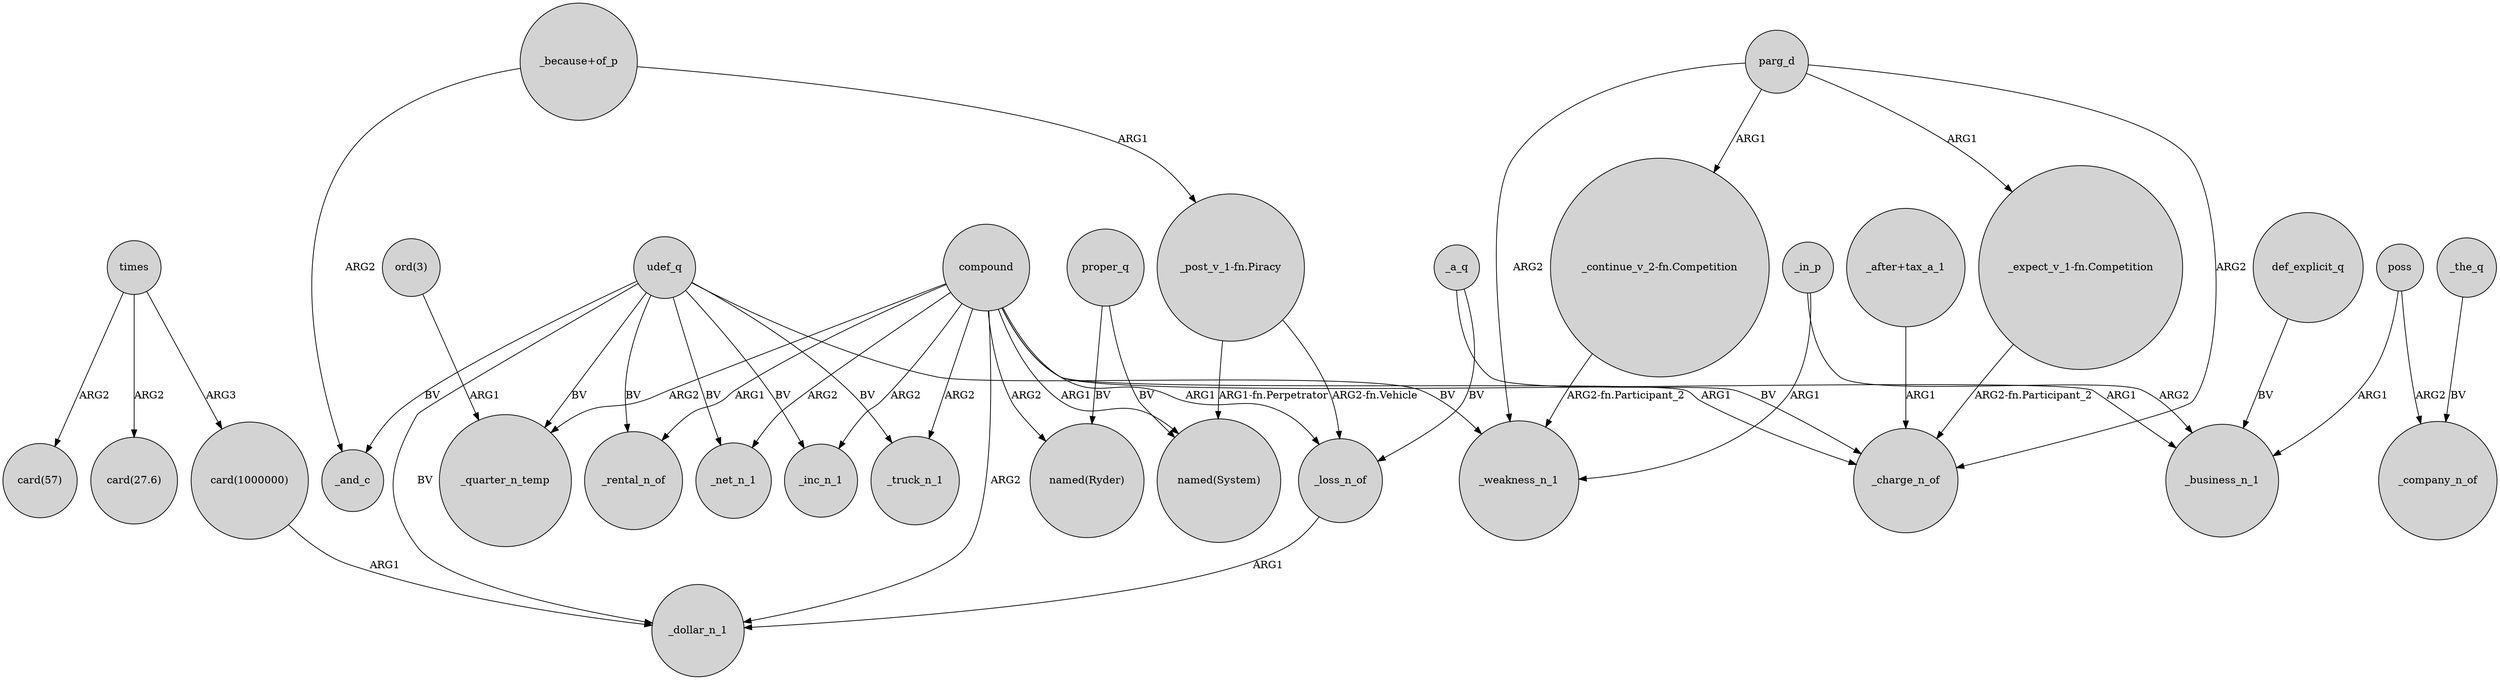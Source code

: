 digraph {
	node [shape=circle style=filled]
	def_explicit_q -> _business_n_1 [label=BV]
	_a_q -> _loss_n_of [label=BV]
	compound -> "named(Ryder)" [label=ARG2]
	proper_q -> "named(Ryder)" [label=BV]
	compound -> _net_n_1 [label=ARG2]
	poss -> _business_n_1 [label=ARG1]
	"ord(3)" -> _quarter_n_temp [label=ARG1]
	times -> "card(27.6)" [label=ARG2]
	"_post_v_1-fn.Piracy" -> _loss_n_of [label="ARG2-fn.Vehicle"]
	proper_q -> "named(System)" [label=BV]
	parg_d -> _weakness_n_1 [label=ARG2]
	_in_p -> _weakness_n_1 [label=ARG1]
	_loss_n_of -> _dollar_n_1 [label=ARG1]
	times -> "card(1000000)" [label=ARG3]
	parg_d -> "_continue_v_2-fn.Competition" [label=ARG1]
	compound -> _dollar_n_1 [label=ARG2]
	_a_q -> _charge_n_of [label=BV]
	udef_q -> _and_c [label=BV]
	udef_q -> _weakness_n_1 [label=BV]
	compound -> _charge_n_of [label=ARG1]
	udef_q -> _inc_n_1 [label=BV]
	compound -> "named(System)" [label=ARG1]
	"_post_v_1-fn.Piracy" -> "named(System)" [label="ARG1-fn.Perpetrator"]
	poss -> _company_n_of [label=ARG2]
	compound -> _rental_n_of [label=ARG1]
	compound -> _loss_n_of [label=ARG1]
	compound -> _inc_n_1 [label=ARG2]
	compound -> _quarter_n_temp [label=ARG2]
	"_because+of_p" -> _and_c [label=ARG2]
	"_after+tax_a_1" -> _charge_n_of [label=ARG1]
	udef_q -> _net_n_1 [label=BV]
	"_expect_v_1-fn.Competition" -> _charge_n_of [label="ARG2-fn.Participant_2"]
	udef_q -> _dollar_n_1 [label=BV]
	"card(1000000)" -> _dollar_n_1 [label=ARG1]
	compound -> _truck_n_1 [label=ARG2]
	udef_q -> _rental_n_of [label=BV]
	parg_d -> "_expect_v_1-fn.Competition" [label=ARG1]
	_in_p -> _business_n_1 [label=ARG2]
	udef_q -> _quarter_n_temp [label=BV]
	times -> "card(57)" [label=ARG2]
	parg_d -> _charge_n_of [label=ARG2]
	compound -> _business_n_1 [label=ARG1]
	"_continue_v_2-fn.Competition" -> _weakness_n_1 [label="ARG2-fn.Participant_2"]
	"_because+of_p" -> "_post_v_1-fn.Piracy" [label=ARG1]
	_the_q -> _company_n_of [label=BV]
	udef_q -> _truck_n_1 [label=BV]
}
